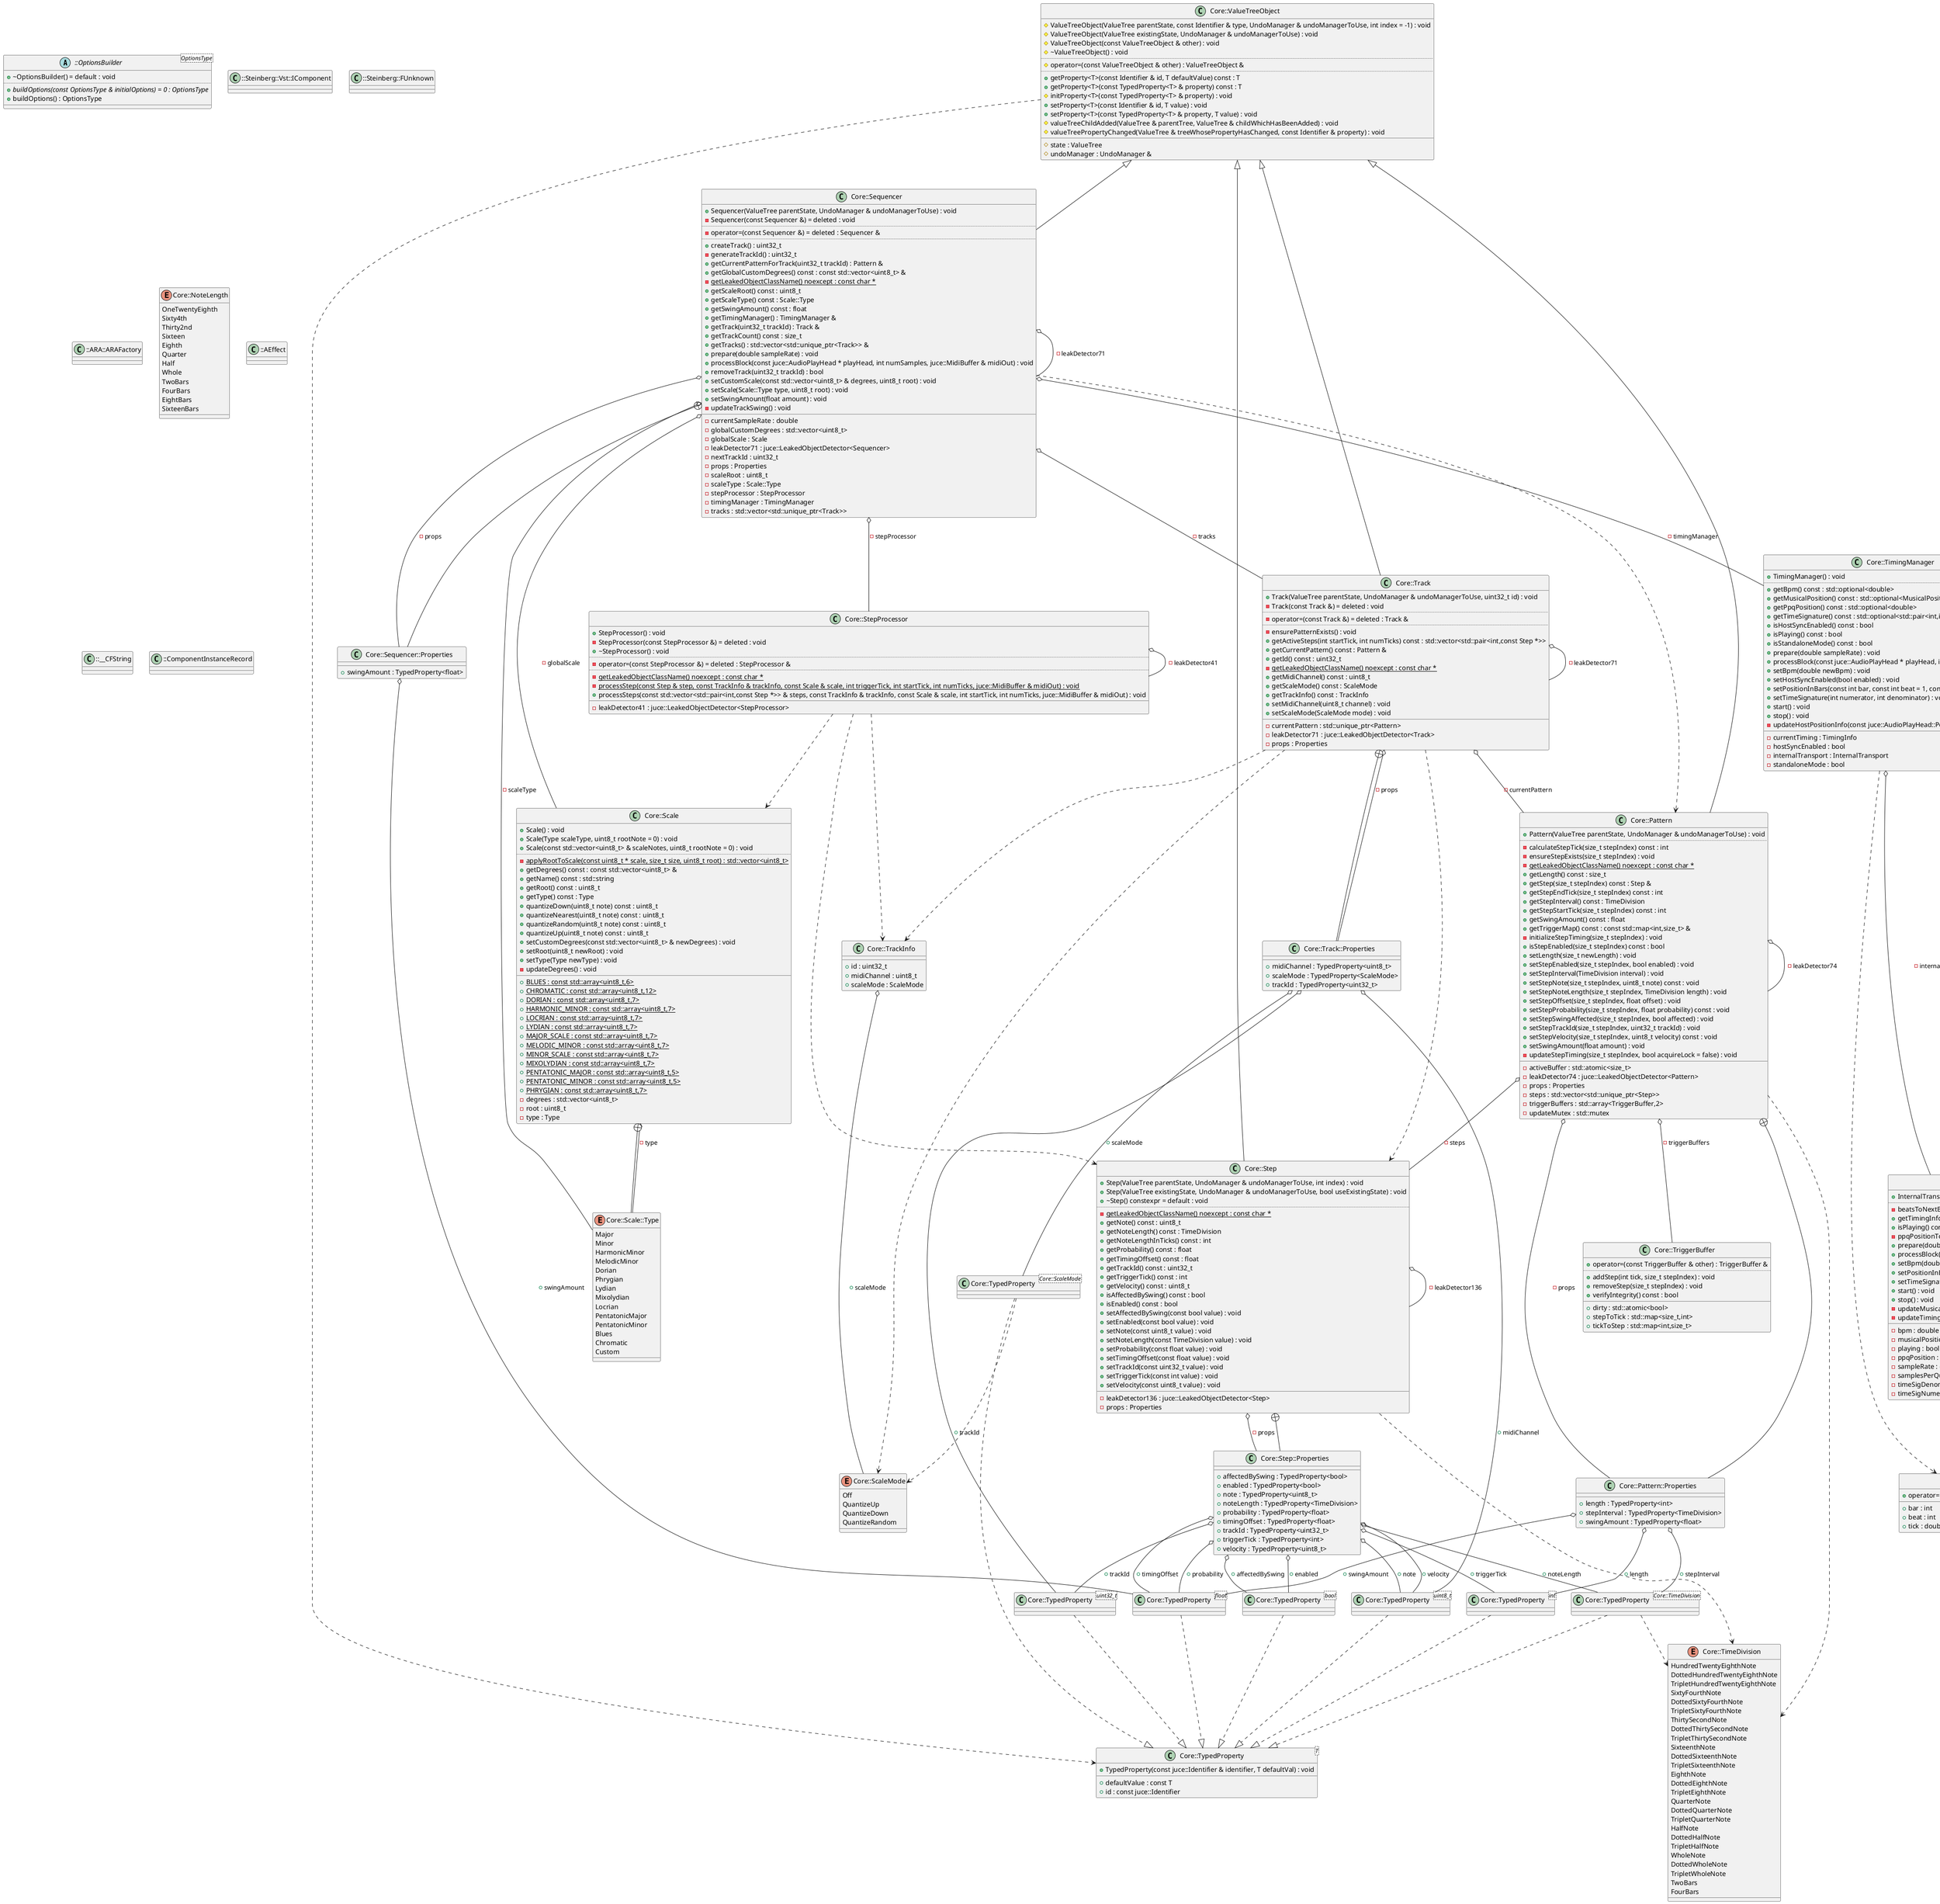 @startuml
abstract "::OptionsBuilder<OptionsType>" as C_0010297816924814687483
abstract C_0010297816924814687483 {
+~OptionsBuilder() = default : void
..
{abstract} +buildOptions(const OptionsType & initialOptions) = 0 : OptionsType
+buildOptions() : OptionsType
__
}
class "::Steinberg::Vst::IComponent" as C_0015942621786670394164
class C_0015942621786670394164 {
__
}
class "::Steinberg::FUnknown" as C_0002787097806347503156
class C_0002787097806347503156 {
__
}
class "::ARA::ARAFactory" as C_0001012517098737117509
class C_0001012517098737117509 {
__
}
class "Core::Scale" as C_0016821419841954520522
class C_0016821419841954520522 {
+Scale() : void
+Scale(Type scaleType, uint8_t rootNote = 0) : void
+Scale(const std::vector<uint8_t> & scaleNotes, uint8_t rootNote = 0) : void
..
{static} -applyRootToScale(const uint8_t * scale, size_t size, uint8_t root) : std::vector<uint8_t>
+getDegrees() const : const std::vector<uint8_t> &
+getName() const : std::string
+getRoot() const : uint8_t
+getType() const : Type
+quantizeDown(uint8_t note) const : uint8_t
+quantizeNearest(uint8_t note) const : uint8_t
+quantizeRandom(uint8_t note) const : uint8_t
+quantizeUp(uint8_t note) const : uint8_t
+setCustomDegrees(const std::vector<uint8_t> & newDegrees) : void
+setRoot(uint8_t newRoot) : void
+setType(Type newType) : void
-updateDegrees() : void
__
{static} +BLUES : const std::array<uint8_t,6>
{static} +CHROMATIC : const std::array<uint8_t,12>
{static} +DORIAN : const std::array<uint8_t,7>
{static} +HARMONIC_MINOR : const std::array<uint8_t,7>
{static} +LOCRIAN : const std::array<uint8_t,7>
{static} +LYDIAN : const std::array<uint8_t,7>
{static} +MAJOR_SCALE : const std::array<uint8_t,7>
{static} +MELODIC_MINOR : const std::array<uint8_t,7>
{static} +MINOR_SCALE : const std::array<uint8_t,7>
{static} +MIXOLYDIAN : const std::array<uint8_t,7>
{static} +PENTATONIC_MAJOR : const std::array<uint8_t,5>
{static} +PENTATONIC_MINOR : const std::array<uint8_t,5>
{static} +PHRYGIAN : const std::array<uint8_t,7>
-degrees : std::vector<uint8_t>
-root : uint8_t
-type : Type
}
enum "Core::Scale::Type" as C_0003593103974725905685
enum C_0003593103974725905685 {
Major
Minor
HarmonicMinor
MelodicMinor
Dorian
Phrygian
Lydian
Mixolydian
Locrian
PentatonicMajor
PentatonicMinor
Blues
Chromatic
Custom
}
enum "Core::ScaleMode" as C_0003161580071859362439
enum C_0003161580071859362439 {
Off
QuantizeUp
QuantizeDown
QuantizeRandom
}
class "Core::TrackInfo" as C_0003828068192374320393
class C_0003828068192374320393 {
__
+id : uint32_t
+midiChannel : uint8_t
+scaleMode : ScaleMode
}
enum "Core::TimeDivision" as C_0009414825008097351890
enum C_0009414825008097351890 {
HundredTwentyEighthNote
DottedHundredTwentyEighthNote
TripletHundredTwentyEighthNote
SixtyFourthNote
DottedSixtyFourthNote
TripletSixtyFourthNote
ThirtySecondNote
DottedThirtySecondNote
TripletThirtySecondNote
SixteenthNote
DottedSixteenthNote
TripletSixteenthNote
EighthNote
DottedEighthNote
TripletEighthNote
QuarterNote
DottedQuarterNote
TripletQuarterNote
HalfNote
DottedHalfNote
TripletHalfNote
WholeNote
DottedWholeNote
TripletWholeNote
TwoBars
FourBars
}
enum "Core::NoteLength" as C_0008781438102073861438
enum C_0008781438102073861438 {
OneTwentyEighth
Sixty4th
Thirty2nd
Sixteen
Eighth
Quarter
Half
Whole
TwoBars
FourBars
EightBars
SixteenBars
}
class "Core::MusicalPosition" as C_0017162824566456018718
class C_0017162824566456018718 {
+operator==(const MusicalPosition & other) const : bool
__
+bar : int
+beat : int
+tick : double
}
class "Core::TimingInfo" as C_0008892747186919486775
class C_0008892747186919486775 {
{static} +fromInternalTransport(const InternalTransport & transport) : TimingInfo
{static} +fromPositionInfo(const juce::AudioPlayHead::PositionInfo & pos) : TimingInfo
__
+bpm : std::optional<double>
+isPlaying : bool
+musicalPosition : std::optional<MusicalPosition>
+ppqPosition : std::optional<double>
+timeSignature : std::optional<std::pair<int,int>>
}
class "Core::InternalTransport" as C_0014923543885965065796
class C_0014923543885965065796 {
+InternalTransport() : void
..
-beatsToNextBar(const MusicalPosition & pos) const : double
+getTimingInfo() const : TimingInfo
+isPlaying() const : bool
-ppqPositionToBeats(double ppq) const : double
+prepare(double sampleRate) : void
+processBlock(int numSamples) : void
+setBpm(double newBpm) : void
+setPositionInBars(int bar, int beat = 1, double tick = 0.0) : void
+setTimeSignature(int numerator, int denominator) : void
+start() : void
+stop() : void
-updateMusicalPosition() : void
-updateTimingInfo() : void
__
-bpm : double
-musicalPosition : MusicalPosition
-playing : bool
-ppqPosition : double
-sampleRate : double
-samplesPerQuarterNote : double
-timeSigDenominator : int
-timeSigNumerator : int
}
class "Core::TimingManager" as C_0007535760439577940486
class C_0007535760439577940486 {
+TimingManager() : void
..
+getBpm() const : std::optional<double>
+getMusicalPosition() const : std::optional<MusicalPosition>
+getPpqPosition() const : std::optional<double>
+getTimeSignature() const : std::optional<std::pair<int,int>>
+isHostSyncEnabled() const : bool
+isPlaying() const : bool
+isStandaloneMode() const : bool
+prepare(double sampleRate) : void
+processBlock(const juce::AudioPlayHead * playHead, int numSamples) : void
+setBpm(double newBpm) : void
+setHostSyncEnabled(bool enabled) : void
+setPositionInBars(const int bar, const int beat = 1, const double tick = 0.0) : void
+setTimeSignature(int numerator, int denominator) : void
+start() : void
+stop() : void
-updateHostPositionInfo(const juce::AudioPlayHead::PositionInfo & pos) : void
__
-currentTiming : TimingInfo
-hostSyncEnabled : bool
-internalTransport : InternalTransport
-standaloneMode : bool
}
class "Core::StepProcessor" as C_0009130430079672521979
class C_0009130430079672521979 {
+StepProcessor() : void
-StepProcessor(const StepProcessor &) = deleted : void
+~StepProcessor() : void
..
-operator=(const StepProcessor &) = deleted : StepProcessor &
..
{static} -getLeakedObjectClassName() noexcept : const char *
{static} -processStep(const Step & step, const TrackInfo & trackInfo, const Scale & scale, int triggerTick, int startTick, int numTicks, juce::MidiBuffer & midiOut) : void
+processSteps(const std::vector<std::pair<int,const Step *>> & steps, const TrackInfo & trackInfo, const Scale & scale, int startTick, int numTicks, juce::MidiBuffer & midiOut) : void
__
-leakDetector41 : juce::LeakedObjectDetector<StepProcessor>
}
class "Core::TypedProperty<T>" as C_0013521205381721934084
class C_0013521205381721934084 {
+TypedProperty(const juce::Identifier & identifier, T defaultVal) : void
__
+defaultValue : const T
+id : const juce::Identifier
}
class "Core::ValueTreeObject" as C_0007678414277767949348
class C_0007678414277767949348 {
#ValueTreeObject(ValueTree parentState, const Identifier & type, UndoManager & undoManagerToUse, int index = -1) : void
#ValueTreeObject(ValueTree existingState, UndoManager & undoManagerToUse) : void
#ValueTreeObject(const ValueTreeObject & other) : void
#~ValueTreeObject() : void
..
#operator=(const ValueTreeObject & other) : ValueTreeObject &
..
+getProperty<T>(const Identifier & id, T defaultValue) const : T
+getProperty<T>(const TypedProperty<T> & property) const : T
#initProperty<T>(const TypedProperty<T> & property) : void
+setProperty<T>(const Identifier & id, T value) : void
+setProperty<T>(const TypedProperty<T> & property, T value) : void
#valueTreeChildAdded(ValueTree & parentTree, ValueTree & childWhichHasBeenAdded) : void
#valueTreePropertyChanged(ValueTree & treeWhosePropertyHasChanged, const Identifier & property) : void
__
#state : ValueTree
#undoManager : UndoManager &
}
class "Core::Step" as C_0015922229309002665142
class C_0015922229309002665142 {
+Step(ValueTree parentState, UndoManager & undoManagerToUse, int index) : void
+Step(ValueTree existingState, UndoManager & undoManagerToUse, bool useExistingState) : void
+~Step() constexpr = default : void
..
{static} -getLeakedObjectClassName() noexcept : const char *
+getNote() const : uint8_t
+getNoteLength() const : TimeDivision
+getNoteLengthInTicks() const : int
+getProbability() const : float
+getTimingOffset() const : float
+getTrackId() const : uint32_t
+getTriggerTick() const : int
+getVelocity() const : uint8_t
+isAffectedBySwing() const : bool
+isEnabled() const : bool
+setAffectedBySwing(const bool value) : void
+setEnabled(const bool value) : void
+setNote(const uint8_t value) : void
+setNoteLength(const TimeDivision value) : void
+setProbability(const float value) : void
+setTimingOffset(const float value) : void
+setTrackId(const uint32_t value) : void
+setTriggerTick(const int value) : void
+setVelocity(const uint8_t value) : void
__
-leakDetector136 : juce::LeakedObjectDetector<Step>
-props : Properties
}
class "Core::TypedProperty<bool>" as C_0015636944018152444051
class C_0015636944018152444051 {
__
}
class "Core::TypedProperty<uint8_t>" as C_0008116854928933620944
class C_0008116854928933620944 {
__
}
class "Core::TypedProperty<float>" as C_0009284858280421301190
class C_0009284858280421301190 {
__
}
class "Core::TypedProperty<int>" as C_0006974241629215312200
class C_0006974241629215312200 {
__
}
class "Core::TypedProperty<uint32_t>" as C_0006970304373437225449
class C_0006970304373437225449 {
__
}
class "Core::TypedProperty<Core::TimeDivision>" as C_0017115289922782562586
class C_0017115289922782562586 {
__
}
class "Core::Step::Properties" as C_0013792724424423021550
class C_0013792724424423021550 {
__
+affectedBySwing : TypedProperty<bool>
+enabled : TypedProperty<bool>
+note : TypedProperty<uint8_t>
+noteLength : TypedProperty<TimeDivision>
+probability : TypedProperty<float>
+timingOffset : TypedProperty<float>
+trackId : TypedProperty<uint32_t>
+triggerTick : TypedProperty<int>
+velocity : TypedProperty<uint8_t>
}
class "Core::TriggerBuffer" as C_0008651503874203565488
class C_0008651503874203565488 {
+operator=(const TriggerBuffer & other) : TriggerBuffer &
..
+addStep(int tick, size_t stepIndex) : void
+removeStep(size_t stepIndex) : void
+verifyIntegrity() const : bool
__
+dirty : std::atomic<bool>
+stepToTick : std::map<size_t,int>
+tickToStep : std::map<int,size_t>
}
class "Core::Pattern" as C_0003463039508841737728
class C_0003463039508841737728 {
+Pattern(ValueTree parentState, UndoManager & undoManagerToUse) : void
..
-calculateStepTick(size_t stepIndex) const : int
-ensureStepExists(size_t stepIndex) : void
{static} -getLeakedObjectClassName() noexcept : const char *
+getLength() const : size_t
+getStep(size_t stepIndex) const : Step &
+getStepEndTick(size_t stepIndex) const : int
+getStepInterval() const : TimeDivision
+getStepStartTick(size_t stepIndex) const : int
+getSwingAmount() const : float
+getTriggerMap() const : const std::map<int,size_t> &
-initializeStepTiming(size_t stepIndex) : void
+isStepEnabled(size_t stepIndex) const : bool
+setLength(size_t newLength) : void
+setStepEnabled(size_t stepIndex, bool enabled) : void
+setStepInterval(TimeDivision interval) : void
+setStepNote(size_t stepIndex, uint8_t note) const : void
+setStepNoteLength(size_t stepIndex, TimeDivision length) : void
+setStepOffset(size_t stepIndex, float offset) : void
+setStepProbability(size_t stepIndex, float probability) const : void
+setStepSwingAffected(size_t stepIndex, bool affected) : void
+setStepTrackId(size_t stepIndex, uint32_t trackId) : void
+setStepVelocity(size_t stepIndex, uint8_t velocity) const : void
+setSwingAmount(float amount) : void
-updateStepTiming(size_t stepIndex, bool acquireLock = false) : void
__
-activeBuffer : std::atomic<size_t>
-leakDetector74 : juce::LeakedObjectDetector<Pattern>
-props : Properties
-steps : std::vector<std::unique_ptr<Step>>
-triggerBuffers : std::array<TriggerBuffer,2>
-updateMutex : std::mutex
}
class "Core::Pattern::Properties" as C_0000741483992045270854
class C_0000741483992045270854 {
__
+length : TypedProperty<int>
+stepInterval : TypedProperty<TimeDivision>
+swingAmount : TypedProperty<float>
}
class "Core::Track" as C_0002654016251401955249
class C_0002654016251401955249 {
+Track(ValueTree parentState, UndoManager & undoManagerToUse, uint32_t id) : void
-Track(const Track &) = deleted : void
..
-operator=(const Track &) = deleted : Track &
..
-ensurePatternExists() : void
+getActiveSteps(int startTick, int numTicks) const : std::vector<std::pair<int,const Step *>>
+getCurrentPattern() const : Pattern &
+getId() const : uint32_t
{static} -getLeakedObjectClassName() noexcept : const char *
+getMidiChannel() const : uint8_t
+getScaleMode() const : ScaleMode
+getTrackInfo() const : TrackInfo
+setMidiChannel(uint8_t channel) : void
+setScaleMode(ScaleMode mode) : void
__
-currentPattern : std::unique_ptr<Pattern>
-leakDetector71 : juce::LeakedObjectDetector<Track>
-props : Properties
}
class "Core::TypedProperty<Core::ScaleMode>" as C_0002022822151375521290
class C_0002022822151375521290 {
__
}
class "Core::Track::Properties" as C_0018049369700593178350
class C_0018049369700593178350 {
__
+midiChannel : TypedProperty<uint8_t>
+scaleMode : TypedProperty<ScaleMode>
+trackId : TypedProperty<uint32_t>
}
class "Core::Sequencer" as C_0002016984366331843427
class C_0002016984366331843427 {
+Sequencer(ValueTree parentState, UndoManager & undoManagerToUse) : void
-Sequencer(const Sequencer &) = deleted : void
..
-operator=(const Sequencer &) = deleted : Sequencer &
..
+createTrack() : uint32_t
-generateTrackId() : uint32_t
+getCurrentPatternForTrack(uint32_t trackId) : Pattern &
+getGlobalCustomDegrees() const : const std::vector<uint8_t> &
{static} -getLeakedObjectClassName() noexcept : const char *
+getScaleRoot() const : uint8_t
+getScaleType() const : Scale::Type
+getSwingAmount() const : float
+getTimingManager() : TimingManager &
+getTrack(uint32_t trackId) : Track &
+getTrackCount() const : size_t
+getTracks() : std::vector<std::unique_ptr<Track>> &
+prepare(double sampleRate) : void
+processBlock(const juce::AudioPlayHead * playHead, int numSamples, juce::MidiBuffer & midiOut) : void
+removeTrack(uint32_t trackId) : bool
+setCustomScale(const std::vector<uint8_t> & degrees, uint8_t root) : void
+setScale(Scale::Type type, uint8_t root) : void
+setSwingAmount(float amount) : void
-updateTrackSwing() : void
__
-currentSampleRate : double
-globalCustomDegrees : std::vector<uint8_t>
-globalScale : Scale
-leakDetector71 : juce::LeakedObjectDetector<Sequencer>
-nextTrackId : uint32_t
-props : Properties
-scaleRoot : uint8_t
-scaleType : Scale::Type
-stepProcessor : StepProcessor
-timingManager : TimingManager
-tracks : std::vector<std::unique_ptr<Track>>
}
class "Core::Sequencer::Properties" as C_0014406921181289796232
class C_0014406921181289796232 {
__
+swingAmount : TypedProperty<float>
}
class "::AEffect" as C_0001801783519848301972
class C_0001801783519848301972 {
__
}
class "::__CFString" as C_0009576758060044126248
class C_0009576758060044126248 {
__
}
class "::ComponentInstanceRecord" as C_0014426228097136697117
class C_0014426228097136697117 {
__
}
C_0016821419841954520522 o-- C_0003593103974725905685 : -type
C_0003593103974725905685 --+ C_0016821419841954520522
C_0003828068192374320393 o-- C_0003161580071859362439 : +scaleMode
C_0008892747186919486775 ..> C_0014923543885965065796
C_0008892747186919486775 o-- C_0017162824566456018718 : +musicalPosition
C_0014923543885965065796 ..> C_0008892747186919486775
C_0014923543885965065796 o-- C_0017162824566456018718 : -musicalPosition
C_0007535760439577940486 ..> C_0017162824566456018718
C_0007535760439577940486 o-- C_0014923543885965065796 : -internalTransport
C_0007535760439577940486 o-- C_0008892747186919486775 : -currentTiming
C_0009130430079672521979 ..> C_0015922229309002665142
C_0009130430079672521979 ..> C_0003828068192374320393
C_0009130430079672521979 ..> C_0016821419841954520522
C_0009130430079672521979 o-- C_0009130430079672521979 : -leakDetector41
C_0007678414277767949348 ..> C_0013521205381721934084
C_0015922229309002665142 ..> C_0009414825008097351890
C_0015922229309002665142 o-- C_0013792724424423021550 : -props
C_0015922229309002665142 o-- C_0015922229309002665142 : -leakDetector136
C_0007678414277767949348 <|-- C_0015922229309002665142
C_0015636944018152444051 ..|> C_0013521205381721934084
C_0008116854928933620944 ..|> C_0013521205381721934084
C_0009284858280421301190 ..|> C_0013521205381721934084
C_0006974241629215312200 ..|> C_0013521205381721934084
C_0006970304373437225449 ..|> C_0013521205381721934084
C_0017115289922782562586 ..> C_0009414825008097351890
C_0017115289922782562586 ..|> C_0013521205381721934084
C_0013792724424423021550 --+ C_0015922229309002665142
C_0013792724424423021550 o-- C_0015636944018152444051 : +enabled
C_0013792724424423021550 o-- C_0008116854928933620944 : +note
C_0013792724424423021550 o-- C_0008116854928933620944 : +velocity
C_0013792724424423021550 o-- C_0009284858280421301190 : +probability
C_0013792724424423021550 o-- C_0009284858280421301190 : +timingOffset
C_0013792724424423021550 o-- C_0015636944018152444051 : +affectedBySwing
C_0013792724424423021550 o-- C_0006974241629215312200 : +triggerTick
C_0013792724424423021550 o-- C_0006970304373437225449 : +trackId
C_0013792724424423021550 o-- C_0017115289922782562586 : +noteLength
C_0003463039508841737728 ..> C_0009414825008097351890
C_0003463039508841737728 o-- C_0008651503874203565488 : -triggerBuffers
C_0003463039508841737728 o-- C_0000741483992045270854 : -props
C_0003463039508841737728 o-- C_0015922229309002665142 : -steps
C_0003463039508841737728 o-- C_0003463039508841737728 : -leakDetector74
C_0007678414277767949348 <|-- C_0003463039508841737728
C_0000741483992045270854 --+ C_0003463039508841737728
C_0000741483992045270854 o-- C_0006974241629215312200 : +length
C_0000741483992045270854 o-- C_0009284858280421301190 : +swingAmount
C_0000741483992045270854 o-- C_0017115289922782562586 : +stepInterval
C_0002654016251401955249 ..> C_0003161580071859362439
C_0002654016251401955249 ..> C_0003828068192374320393
C_0002654016251401955249 ..> C_0015922229309002665142
C_0002654016251401955249 o-- C_0018049369700593178350 : -props
C_0002654016251401955249 o-- C_0003463039508841737728 : -currentPattern
C_0002654016251401955249 o-- C_0002654016251401955249 : -leakDetector71
C_0007678414277767949348 <|-- C_0002654016251401955249
C_0002022822151375521290 ..> C_0003161580071859362439
C_0002022822151375521290 ..|> C_0013521205381721934084
C_0018049369700593178350 --+ C_0002654016251401955249
C_0018049369700593178350 o-- C_0006970304373437225449 : +trackId
C_0018049369700593178350 o-- C_0008116854928933620944 : +midiChannel
C_0018049369700593178350 o-- C_0002022822151375521290 : +scaleMode
C_0002016984366331843427 ..> C_0003463039508841737728
C_0002016984366331843427 o-- C_0014406921181289796232 : -props
C_0002016984366331843427 o-- C_0007535760439577940486 : -timingManager
C_0002016984366331843427 o-- C_0009130430079672521979 : -stepProcessor
C_0002016984366331843427 o-- C_0002654016251401955249 : -tracks
C_0002016984366331843427 o-- C_0016821419841954520522 : -globalScale
C_0002016984366331843427 o-- C_0003593103974725905685 : -scaleType
C_0002016984366331843427 o-- C_0002016984366331843427 : -leakDetector71
C_0007678414277767949348 <|-- C_0002016984366331843427
C_0014406921181289796232 --+ C_0002016984366331843427
C_0014406921181289796232 o-- C_0009284858280421301190 : +swingAmount

'Generated with clang-uml, version 0.6.0
'LLVM version Homebrew clang version 19.1.7
@enduml
